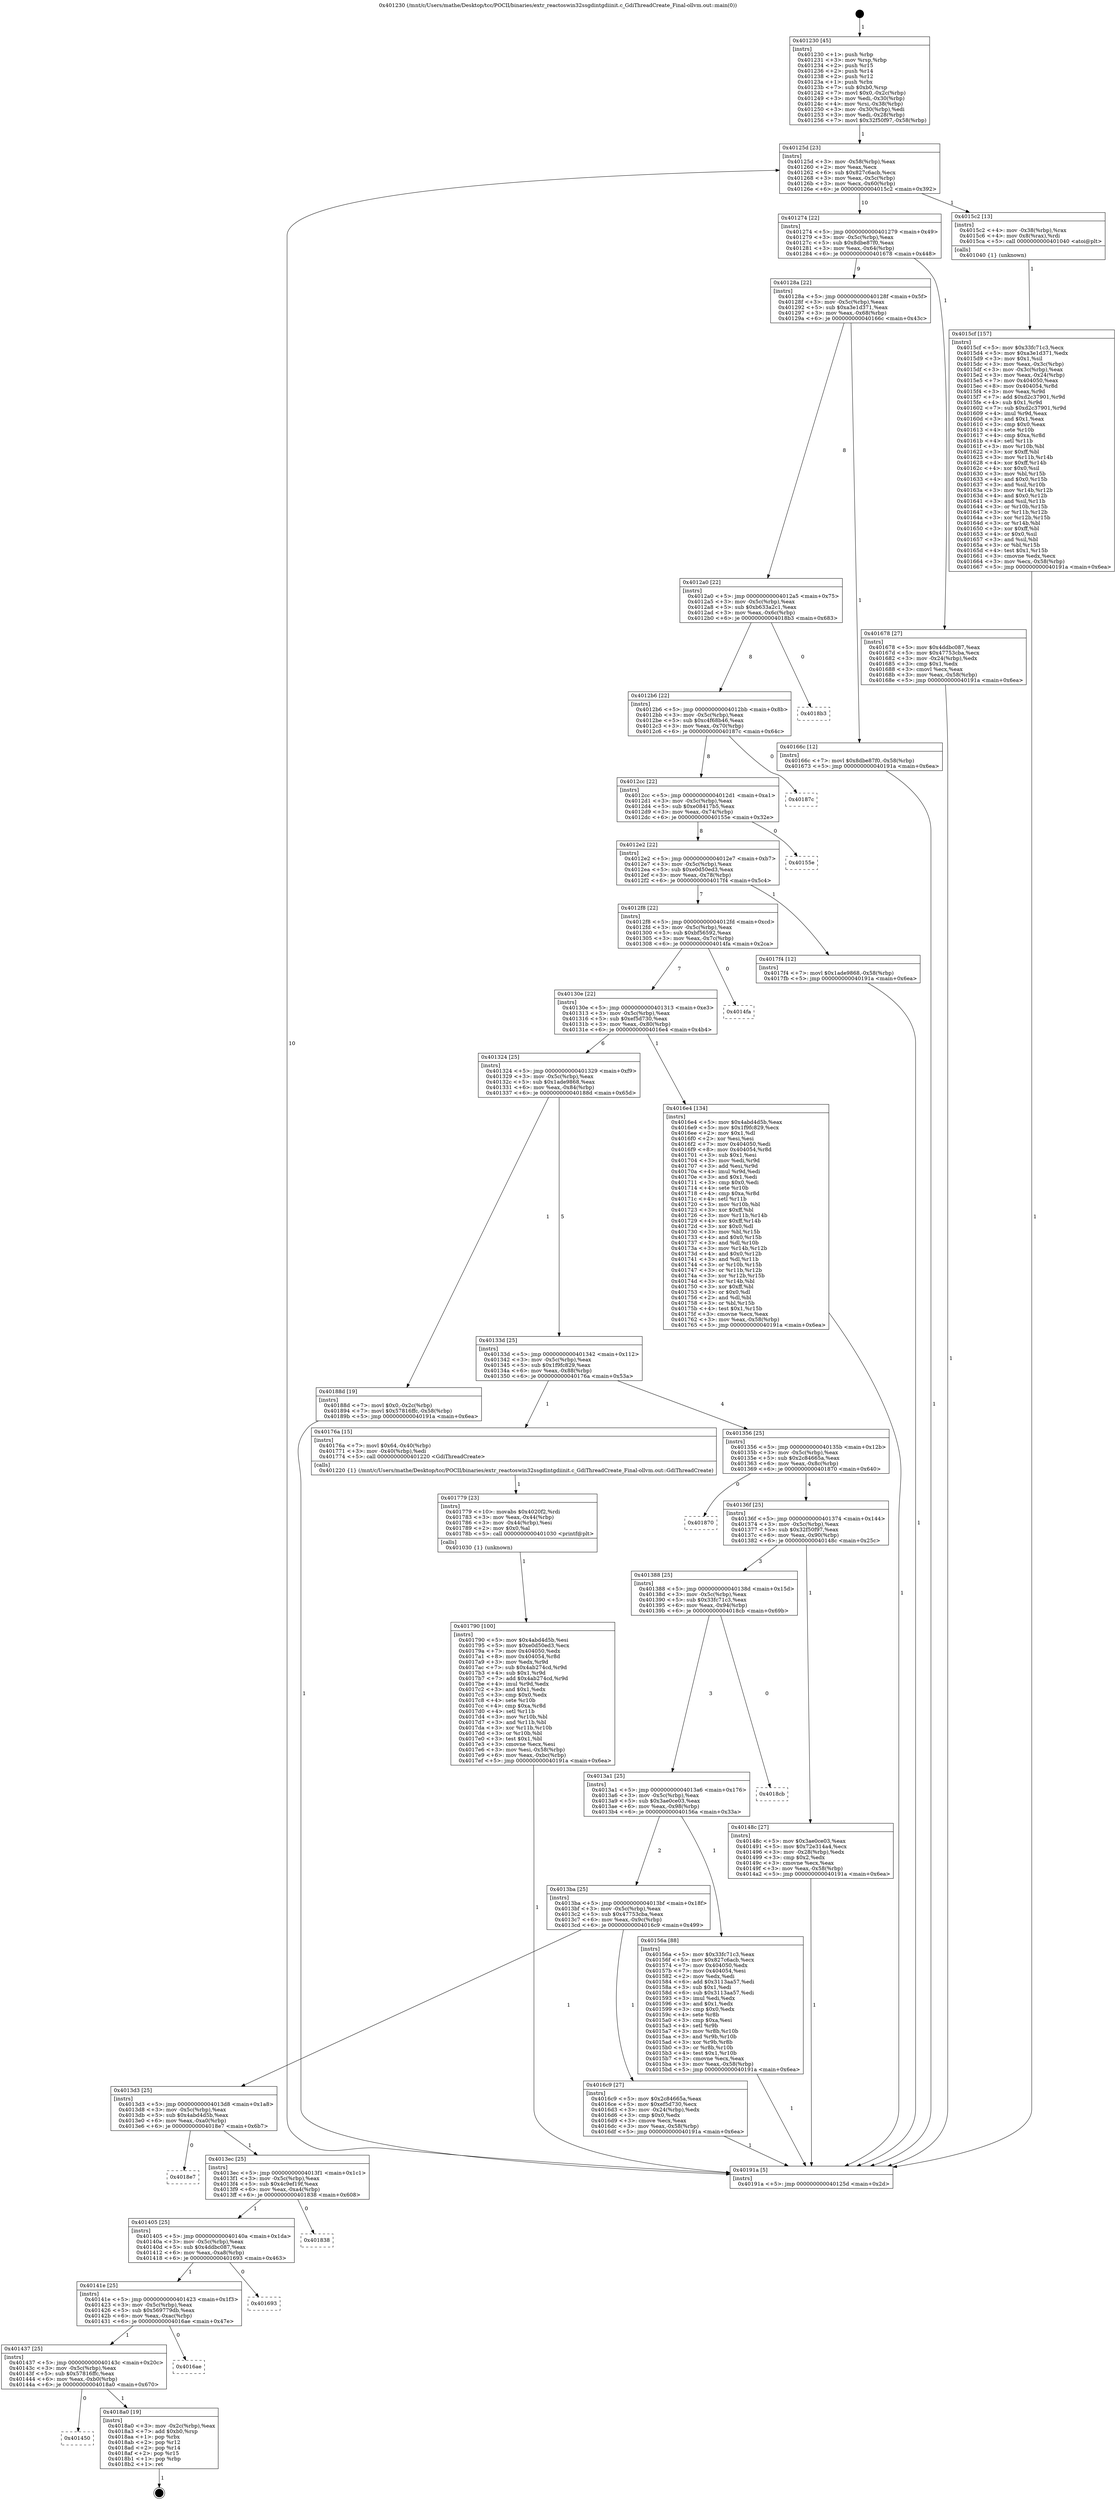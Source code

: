 digraph "0x401230" {
  label = "0x401230 (/mnt/c/Users/mathe/Desktop/tcc/POCII/binaries/extr_reactoswin32ssgdintgdiinit.c_GdiThreadCreate_Final-ollvm.out::main(0))"
  labelloc = "t"
  node[shape=record]

  Entry [label="",width=0.3,height=0.3,shape=circle,fillcolor=black,style=filled]
  "0x40125d" [label="{
     0x40125d [23]\l
     | [instrs]\l
     &nbsp;&nbsp;0x40125d \<+3\>: mov -0x58(%rbp),%eax\l
     &nbsp;&nbsp;0x401260 \<+2\>: mov %eax,%ecx\l
     &nbsp;&nbsp;0x401262 \<+6\>: sub $0x827c6acb,%ecx\l
     &nbsp;&nbsp;0x401268 \<+3\>: mov %eax,-0x5c(%rbp)\l
     &nbsp;&nbsp;0x40126b \<+3\>: mov %ecx,-0x60(%rbp)\l
     &nbsp;&nbsp;0x40126e \<+6\>: je 00000000004015c2 \<main+0x392\>\l
  }"]
  "0x4015c2" [label="{
     0x4015c2 [13]\l
     | [instrs]\l
     &nbsp;&nbsp;0x4015c2 \<+4\>: mov -0x38(%rbp),%rax\l
     &nbsp;&nbsp;0x4015c6 \<+4\>: mov 0x8(%rax),%rdi\l
     &nbsp;&nbsp;0x4015ca \<+5\>: call 0000000000401040 \<atoi@plt\>\l
     | [calls]\l
     &nbsp;&nbsp;0x401040 \{1\} (unknown)\l
  }"]
  "0x401274" [label="{
     0x401274 [22]\l
     | [instrs]\l
     &nbsp;&nbsp;0x401274 \<+5\>: jmp 0000000000401279 \<main+0x49\>\l
     &nbsp;&nbsp;0x401279 \<+3\>: mov -0x5c(%rbp),%eax\l
     &nbsp;&nbsp;0x40127c \<+5\>: sub $0x8dbe87f0,%eax\l
     &nbsp;&nbsp;0x401281 \<+3\>: mov %eax,-0x64(%rbp)\l
     &nbsp;&nbsp;0x401284 \<+6\>: je 0000000000401678 \<main+0x448\>\l
  }"]
  Exit [label="",width=0.3,height=0.3,shape=circle,fillcolor=black,style=filled,peripheries=2]
  "0x401678" [label="{
     0x401678 [27]\l
     | [instrs]\l
     &nbsp;&nbsp;0x401678 \<+5\>: mov $0x4ddbc087,%eax\l
     &nbsp;&nbsp;0x40167d \<+5\>: mov $0x47753cba,%ecx\l
     &nbsp;&nbsp;0x401682 \<+3\>: mov -0x24(%rbp),%edx\l
     &nbsp;&nbsp;0x401685 \<+3\>: cmp $0x1,%edx\l
     &nbsp;&nbsp;0x401688 \<+3\>: cmovl %ecx,%eax\l
     &nbsp;&nbsp;0x40168b \<+3\>: mov %eax,-0x58(%rbp)\l
     &nbsp;&nbsp;0x40168e \<+5\>: jmp 000000000040191a \<main+0x6ea\>\l
  }"]
  "0x40128a" [label="{
     0x40128a [22]\l
     | [instrs]\l
     &nbsp;&nbsp;0x40128a \<+5\>: jmp 000000000040128f \<main+0x5f\>\l
     &nbsp;&nbsp;0x40128f \<+3\>: mov -0x5c(%rbp),%eax\l
     &nbsp;&nbsp;0x401292 \<+5\>: sub $0xa3e1d371,%eax\l
     &nbsp;&nbsp;0x401297 \<+3\>: mov %eax,-0x68(%rbp)\l
     &nbsp;&nbsp;0x40129a \<+6\>: je 000000000040166c \<main+0x43c\>\l
  }"]
  "0x401450" [label="{
     0x401450\l
  }", style=dashed]
  "0x40166c" [label="{
     0x40166c [12]\l
     | [instrs]\l
     &nbsp;&nbsp;0x40166c \<+7\>: movl $0x8dbe87f0,-0x58(%rbp)\l
     &nbsp;&nbsp;0x401673 \<+5\>: jmp 000000000040191a \<main+0x6ea\>\l
  }"]
  "0x4012a0" [label="{
     0x4012a0 [22]\l
     | [instrs]\l
     &nbsp;&nbsp;0x4012a0 \<+5\>: jmp 00000000004012a5 \<main+0x75\>\l
     &nbsp;&nbsp;0x4012a5 \<+3\>: mov -0x5c(%rbp),%eax\l
     &nbsp;&nbsp;0x4012a8 \<+5\>: sub $0xb633a2c1,%eax\l
     &nbsp;&nbsp;0x4012ad \<+3\>: mov %eax,-0x6c(%rbp)\l
     &nbsp;&nbsp;0x4012b0 \<+6\>: je 00000000004018b3 \<main+0x683\>\l
  }"]
  "0x4018a0" [label="{
     0x4018a0 [19]\l
     | [instrs]\l
     &nbsp;&nbsp;0x4018a0 \<+3\>: mov -0x2c(%rbp),%eax\l
     &nbsp;&nbsp;0x4018a3 \<+7\>: add $0xb0,%rsp\l
     &nbsp;&nbsp;0x4018aa \<+1\>: pop %rbx\l
     &nbsp;&nbsp;0x4018ab \<+2\>: pop %r12\l
     &nbsp;&nbsp;0x4018ad \<+2\>: pop %r14\l
     &nbsp;&nbsp;0x4018af \<+2\>: pop %r15\l
     &nbsp;&nbsp;0x4018b1 \<+1\>: pop %rbp\l
     &nbsp;&nbsp;0x4018b2 \<+1\>: ret\l
  }"]
  "0x4018b3" [label="{
     0x4018b3\l
  }", style=dashed]
  "0x4012b6" [label="{
     0x4012b6 [22]\l
     | [instrs]\l
     &nbsp;&nbsp;0x4012b6 \<+5\>: jmp 00000000004012bb \<main+0x8b\>\l
     &nbsp;&nbsp;0x4012bb \<+3\>: mov -0x5c(%rbp),%eax\l
     &nbsp;&nbsp;0x4012be \<+5\>: sub $0xc4f68b46,%eax\l
     &nbsp;&nbsp;0x4012c3 \<+3\>: mov %eax,-0x70(%rbp)\l
     &nbsp;&nbsp;0x4012c6 \<+6\>: je 000000000040187c \<main+0x64c\>\l
  }"]
  "0x401437" [label="{
     0x401437 [25]\l
     | [instrs]\l
     &nbsp;&nbsp;0x401437 \<+5\>: jmp 000000000040143c \<main+0x20c\>\l
     &nbsp;&nbsp;0x40143c \<+3\>: mov -0x5c(%rbp),%eax\l
     &nbsp;&nbsp;0x40143f \<+5\>: sub $0x57816ffc,%eax\l
     &nbsp;&nbsp;0x401444 \<+6\>: mov %eax,-0xb0(%rbp)\l
     &nbsp;&nbsp;0x40144a \<+6\>: je 00000000004018a0 \<main+0x670\>\l
  }"]
  "0x40187c" [label="{
     0x40187c\l
  }", style=dashed]
  "0x4012cc" [label="{
     0x4012cc [22]\l
     | [instrs]\l
     &nbsp;&nbsp;0x4012cc \<+5\>: jmp 00000000004012d1 \<main+0xa1\>\l
     &nbsp;&nbsp;0x4012d1 \<+3\>: mov -0x5c(%rbp),%eax\l
     &nbsp;&nbsp;0x4012d4 \<+5\>: sub $0xe08417b5,%eax\l
     &nbsp;&nbsp;0x4012d9 \<+3\>: mov %eax,-0x74(%rbp)\l
     &nbsp;&nbsp;0x4012dc \<+6\>: je 000000000040155e \<main+0x32e\>\l
  }"]
  "0x4016ae" [label="{
     0x4016ae\l
  }", style=dashed]
  "0x40155e" [label="{
     0x40155e\l
  }", style=dashed]
  "0x4012e2" [label="{
     0x4012e2 [22]\l
     | [instrs]\l
     &nbsp;&nbsp;0x4012e2 \<+5\>: jmp 00000000004012e7 \<main+0xb7\>\l
     &nbsp;&nbsp;0x4012e7 \<+3\>: mov -0x5c(%rbp),%eax\l
     &nbsp;&nbsp;0x4012ea \<+5\>: sub $0xe0d50ed3,%eax\l
     &nbsp;&nbsp;0x4012ef \<+3\>: mov %eax,-0x78(%rbp)\l
     &nbsp;&nbsp;0x4012f2 \<+6\>: je 00000000004017f4 \<main+0x5c4\>\l
  }"]
  "0x40141e" [label="{
     0x40141e [25]\l
     | [instrs]\l
     &nbsp;&nbsp;0x40141e \<+5\>: jmp 0000000000401423 \<main+0x1f3\>\l
     &nbsp;&nbsp;0x401423 \<+3\>: mov -0x5c(%rbp),%eax\l
     &nbsp;&nbsp;0x401426 \<+5\>: sub $0x569779db,%eax\l
     &nbsp;&nbsp;0x40142b \<+6\>: mov %eax,-0xac(%rbp)\l
     &nbsp;&nbsp;0x401431 \<+6\>: je 00000000004016ae \<main+0x47e\>\l
  }"]
  "0x4017f4" [label="{
     0x4017f4 [12]\l
     | [instrs]\l
     &nbsp;&nbsp;0x4017f4 \<+7\>: movl $0x1ade9868,-0x58(%rbp)\l
     &nbsp;&nbsp;0x4017fb \<+5\>: jmp 000000000040191a \<main+0x6ea\>\l
  }"]
  "0x4012f8" [label="{
     0x4012f8 [22]\l
     | [instrs]\l
     &nbsp;&nbsp;0x4012f8 \<+5\>: jmp 00000000004012fd \<main+0xcd\>\l
     &nbsp;&nbsp;0x4012fd \<+3\>: mov -0x5c(%rbp),%eax\l
     &nbsp;&nbsp;0x401300 \<+5\>: sub $0xbf56592,%eax\l
     &nbsp;&nbsp;0x401305 \<+3\>: mov %eax,-0x7c(%rbp)\l
     &nbsp;&nbsp;0x401308 \<+6\>: je 00000000004014fa \<main+0x2ca\>\l
  }"]
  "0x401693" [label="{
     0x401693\l
  }", style=dashed]
  "0x4014fa" [label="{
     0x4014fa\l
  }", style=dashed]
  "0x40130e" [label="{
     0x40130e [22]\l
     | [instrs]\l
     &nbsp;&nbsp;0x40130e \<+5\>: jmp 0000000000401313 \<main+0xe3\>\l
     &nbsp;&nbsp;0x401313 \<+3\>: mov -0x5c(%rbp),%eax\l
     &nbsp;&nbsp;0x401316 \<+5\>: sub $0xef5d730,%eax\l
     &nbsp;&nbsp;0x40131b \<+3\>: mov %eax,-0x80(%rbp)\l
     &nbsp;&nbsp;0x40131e \<+6\>: je 00000000004016e4 \<main+0x4b4\>\l
  }"]
  "0x401405" [label="{
     0x401405 [25]\l
     | [instrs]\l
     &nbsp;&nbsp;0x401405 \<+5\>: jmp 000000000040140a \<main+0x1da\>\l
     &nbsp;&nbsp;0x40140a \<+3\>: mov -0x5c(%rbp),%eax\l
     &nbsp;&nbsp;0x40140d \<+5\>: sub $0x4ddbc087,%eax\l
     &nbsp;&nbsp;0x401412 \<+6\>: mov %eax,-0xa8(%rbp)\l
     &nbsp;&nbsp;0x401418 \<+6\>: je 0000000000401693 \<main+0x463\>\l
  }"]
  "0x4016e4" [label="{
     0x4016e4 [134]\l
     | [instrs]\l
     &nbsp;&nbsp;0x4016e4 \<+5\>: mov $0x4abd4d5b,%eax\l
     &nbsp;&nbsp;0x4016e9 \<+5\>: mov $0x1f9fc829,%ecx\l
     &nbsp;&nbsp;0x4016ee \<+2\>: mov $0x1,%dl\l
     &nbsp;&nbsp;0x4016f0 \<+2\>: xor %esi,%esi\l
     &nbsp;&nbsp;0x4016f2 \<+7\>: mov 0x404050,%edi\l
     &nbsp;&nbsp;0x4016f9 \<+8\>: mov 0x404054,%r8d\l
     &nbsp;&nbsp;0x401701 \<+3\>: sub $0x1,%esi\l
     &nbsp;&nbsp;0x401704 \<+3\>: mov %edi,%r9d\l
     &nbsp;&nbsp;0x401707 \<+3\>: add %esi,%r9d\l
     &nbsp;&nbsp;0x40170a \<+4\>: imul %r9d,%edi\l
     &nbsp;&nbsp;0x40170e \<+3\>: and $0x1,%edi\l
     &nbsp;&nbsp;0x401711 \<+3\>: cmp $0x0,%edi\l
     &nbsp;&nbsp;0x401714 \<+4\>: sete %r10b\l
     &nbsp;&nbsp;0x401718 \<+4\>: cmp $0xa,%r8d\l
     &nbsp;&nbsp;0x40171c \<+4\>: setl %r11b\l
     &nbsp;&nbsp;0x401720 \<+3\>: mov %r10b,%bl\l
     &nbsp;&nbsp;0x401723 \<+3\>: xor $0xff,%bl\l
     &nbsp;&nbsp;0x401726 \<+3\>: mov %r11b,%r14b\l
     &nbsp;&nbsp;0x401729 \<+4\>: xor $0xff,%r14b\l
     &nbsp;&nbsp;0x40172d \<+3\>: xor $0x0,%dl\l
     &nbsp;&nbsp;0x401730 \<+3\>: mov %bl,%r15b\l
     &nbsp;&nbsp;0x401733 \<+4\>: and $0x0,%r15b\l
     &nbsp;&nbsp;0x401737 \<+3\>: and %dl,%r10b\l
     &nbsp;&nbsp;0x40173a \<+3\>: mov %r14b,%r12b\l
     &nbsp;&nbsp;0x40173d \<+4\>: and $0x0,%r12b\l
     &nbsp;&nbsp;0x401741 \<+3\>: and %dl,%r11b\l
     &nbsp;&nbsp;0x401744 \<+3\>: or %r10b,%r15b\l
     &nbsp;&nbsp;0x401747 \<+3\>: or %r11b,%r12b\l
     &nbsp;&nbsp;0x40174a \<+3\>: xor %r12b,%r15b\l
     &nbsp;&nbsp;0x40174d \<+3\>: or %r14b,%bl\l
     &nbsp;&nbsp;0x401750 \<+3\>: xor $0xff,%bl\l
     &nbsp;&nbsp;0x401753 \<+3\>: or $0x0,%dl\l
     &nbsp;&nbsp;0x401756 \<+2\>: and %dl,%bl\l
     &nbsp;&nbsp;0x401758 \<+3\>: or %bl,%r15b\l
     &nbsp;&nbsp;0x40175b \<+4\>: test $0x1,%r15b\l
     &nbsp;&nbsp;0x40175f \<+3\>: cmovne %ecx,%eax\l
     &nbsp;&nbsp;0x401762 \<+3\>: mov %eax,-0x58(%rbp)\l
     &nbsp;&nbsp;0x401765 \<+5\>: jmp 000000000040191a \<main+0x6ea\>\l
  }"]
  "0x401324" [label="{
     0x401324 [25]\l
     | [instrs]\l
     &nbsp;&nbsp;0x401324 \<+5\>: jmp 0000000000401329 \<main+0xf9\>\l
     &nbsp;&nbsp;0x401329 \<+3\>: mov -0x5c(%rbp),%eax\l
     &nbsp;&nbsp;0x40132c \<+5\>: sub $0x1ade9868,%eax\l
     &nbsp;&nbsp;0x401331 \<+6\>: mov %eax,-0x84(%rbp)\l
     &nbsp;&nbsp;0x401337 \<+6\>: je 000000000040188d \<main+0x65d\>\l
  }"]
  "0x401838" [label="{
     0x401838\l
  }", style=dashed]
  "0x40188d" [label="{
     0x40188d [19]\l
     | [instrs]\l
     &nbsp;&nbsp;0x40188d \<+7\>: movl $0x0,-0x2c(%rbp)\l
     &nbsp;&nbsp;0x401894 \<+7\>: movl $0x57816ffc,-0x58(%rbp)\l
     &nbsp;&nbsp;0x40189b \<+5\>: jmp 000000000040191a \<main+0x6ea\>\l
  }"]
  "0x40133d" [label="{
     0x40133d [25]\l
     | [instrs]\l
     &nbsp;&nbsp;0x40133d \<+5\>: jmp 0000000000401342 \<main+0x112\>\l
     &nbsp;&nbsp;0x401342 \<+3\>: mov -0x5c(%rbp),%eax\l
     &nbsp;&nbsp;0x401345 \<+5\>: sub $0x1f9fc829,%eax\l
     &nbsp;&nbsp;0x40134a \<+6\>: mov %eax,-0x88(%rbp)\l
     &nbsp;&nbsp;0x401350 \<+6\>: je 000000000040176a \<main+0x53a\>\l
  }"]
  "0x4013ec" [label="{
     0x4013ec [25]\l
     | [instrs]\l
     &nbsp;&nbsp;0x4013ec \<+5\>: jmp 00000000004013f1 \<main+0x1c1\>\l
     &nbsp;&nbsp;0x4013f1 \<+3\>: mov -0x5c(%rbp),%eax\l
     &nbsp;&nbsp;0x4013f4 \<+5\>: sub $0x4c9ef19f,%eax\l
     &nbsp;&nbsp;0x4013f9 \<+6\>: mov %eax,-0xa4(%rbp)\l
     &nbsp;&nbsp;0x4013ff \<+6\>: je 0000000000401838 \<main+0x608\>\l
  }"]
  "0x40176a" [label="{
     0x40176a [15]\l
     | [instrs]\l
     &nbsp;&nbsp;0x40176a \<+7\>: movl $0x64,-0x40(%rbp)\l
     &nbsp;&nbsp;0x401771 \<+3\>: mov -0x40(%rbp),%edi\l
     &nbsp;&nbsp;0x401774 \<+5\>: call 0000000000401220 \<GdiThreadCreate\>\l
     | [calls]\l
     &nbsp;&nbsp;0x401220 \{1\} (/mnt/c/Users/mathe/Desktop/tcc/POCII/binaries/extr_reactoswin32ssgdintgdiinit.c_GdiThreadCreate_Final-ollvm.out::GdiThreadCreate)\l
  }"]
  "0x401356" [label="{
     0x401356 [25]\l
     | [instrs]\l
     &nbsp;&nbsp;0x401356 \<+5\>: jmp 000000000040135b \<main+0x12b\>\l
     &nbsp;&nbsp;0x40135b \<+3\>: mov -0x5c(%rbp),%eax\l
     &nbsp;&nbsp;0x40135e \<+5\>: sub $0x2c84665a,%eax\l
     &nbsp;&nbsp;0x401363 \<+6\>: mov %eax,-0x8c(%rbp)\l
     &nbsp;&nbsp;0x401369 \<+6\>: je 0000000000401870 \<main+0x640\>\l
  }"]
  "0x4018e7" [label="{
     0x4018e7\l
  }", style=dashed]
  "0x401870" [label="{
     0x401870\l
  }", style=dashed]
  "0x40136f" [label="{
     0x40136f [25]\l
     | [instrs]\l
     &nbsp;&nbsp;0x40136f \<+5\>: jmp 0000000000401374 \<main+0x144\>\l
     &nbsp;&nbsp;0x401374 \<+3\>: mov -0x5c(%rbp),%eax\l
     &nbsp;&nbsp;0x401377 \<+5\>: sub $0x32f50f97,%eax\l
     &nbsp;&nbsp;0x40137c \<+6\>: mov %eax,-0x90(%rbp)\l
     &nbsp;&nbsp;0x401382 \<+6\>: je 000000000040148c \<main+0x25c\>\l
  }"]
  "0x401790" [label="{
     0x401790 [100]\l
     | [instrs]\l
     &nbsp;&nbsp;0x401790 \<+5\>: mov $0x4abd4d5b,%esi\l
     &nbsp;&nbsp;0x401795 \<+5\>: mov $0xe0d50ed3,%ecx\l
     &nbsp;&nbsp;0x40179a \<+7\>: mov 0x404050,%edx\l
     &nbsp;&nbsp;0x4017a1 \<+8\>: mov 0x404054,%r8d\l
     &nbsp;&nbsp;0x4017a9 \<+3\>: mov %edx,%r9d\l
     &nbsp;&nbsp;0x4017ac \<+7\>: sub $0x4ab274cd,%r9d\l
     &nbsp;&nbsp;0x4017b3 \<+4\>: sub $0x1,%r9d\l
     &nbsp;&nbsp;0x4017b7 \<+7\>: add $0x4ab274cd,%r9d\l
     &nbsp;&nbsp;0x4017be \<+4\>: imul %r9d,%edx\l
     &nbsp;&nbsp;0x4017c2 \<+3\>: and $0x1,%edx\l
     &nbsp;&nbsp;0x4017c5 \<+3\>: cmp $0x0,%edx\l
     &nbsp;&nbsp;0x4017c8 \<+4\>: sete %r10b\l
     &nbsp;&nbsp;0x4017cc \<+4\>: cmp $0xa,%r8d\l
     &nbsp;&nbsp;0x4017d0 \<+4\>: setl %r11b\l
     &nbsp;&nbsp;0x4017d4 \<+3\>: mov %r10b,%bl\l
     &nbsp;&nbsp;0x4017d7 \<+3\>: and %r11b,%bl\l
     &nbsp;&nbsp;0x4017da \<+3\>: xor %r11b,%r10b\l
     &nbsp;&nbsp;0x4017dd \<+3\>: or %r10b,%bl\l
     &nbsp;&nbsp;0x4017e0 \<+3\>: test $0x1,%bl\l
     &nbsp;&nbsp;0x4017e3 \<+3\>: cmovne %ecx,%esi\l
     &nbsp;&nbsp;0x4017e6 \<+3\>: mov %esi,-0x58(%rbp)\l
     &nbsp;&nbsp;0x4017e9 \<+6\>: mov %eax,-0xbc(%rbp)\l
     &nbsp;&nbsp;0x4017ef \<+5\>: jmp 000000000040191a \<main+0x6ea\>\l
  }"]
  "0x40148c" [label="{
     0x40148c [27]\l
     | [instrs]\l
     &nbsp;&nbsp;0x40148c \<+5\>: mov $0x3ae0ce03,%eax\l
     &nbsp;&nbsp;0x401491 \<+5\>: mov $0x72e314a4,%ecx\l
     &nbsp;&nbsp;0x401496 \<+3\>: mov -0x28(%rbp),%edx\l
     &nbsp;&nbsp;0x401499 \<+3\>: cmp $0x2,%edx\l
     &nbsp;&nbsp;0x40149c \<+3\>: cmovne %ecx,%eax\l
     &nbsp;&nbsp;0x40149f \<+3\>: mov %eax,-0x58(%rbp)\l
     &nbsp;&nbsp;0x4014a2 \<+5\>: jmp 000000000040191a \<main+0x6ea\>\l
  }"]
  "0x401388" [label="{
     0x401388 [25]\l
     | [instrs]\l
     &nbsp;&nbsp;0x401388 \<+5\>: jmp 000000000040138d \<main+0x15d\>\l
     &nbsp;&nbsp;0x40138d \<+3\>: mov -0x5c(%rbp),%eax\l
     &nbsp;&nbsp;0x401390 \<+5\>: sub $0x33fc71c3,%eax\l
     &nbsp;&nbsp;0x401395 \<+6\>: mov %eax,-0x94(%rbp)\l
     &nbsp;&nbsp;0x40139b \<+6\>: je 00000000004018cb \<main+0x69b\>\l
  }"]
  "0x40191a" [label="{
     0x40191a [5]\l
     | [instrs]\l
     &nbsp;&nbsp;0x40191a \<+5\>: jmp 000000000040125d \<main+0x2d\>\l
  }"]
  "0x401230" [label="{
     0x401230 [45]\l
     | [instrs]\l
     &nbsp;&nbsp;0x401230 \<+1\>: push %rbp\l
     &nbsp;&nbsp;0x401231 \<+3\>: mov %rsp,%rbp\l
     &nbsp;&nbsp;0x401234 \<+2\>: push %r15\l
     &nbsp;&nbsp;0x401236 \<+2\>: push %r14\l
     &nbsp;&nbsp;0x401238 \<+2\>: push %r12\l
     &nbsp;&nbsp;0x40123a \<+1\>: push %rbx\l
     &nbsp;&nbsp;0x40123b \<+7\>: sub $0xb0,%rsp\l
     &nbsp;&nbsp;0x401242 \<+7\>: movl $0x0,-0x2c(%rbp)\l
     &nbsp;&nbsp;0x401249 \<+3\>: mov %edi,-0x30(%rbp)\l
     &nbsp;&nbsp;0x40124c \<+4\>: mov %rsi,-0x38(%rbp)\l
     &nbsp;&nbsp;0x401250 \<+3\>: mov -0x30(%rbp),%edi\l
     &nbsp;&nbsp;0x401253 \<+3\>: mov %edi,-0x28(%rbp)\l
     &nbsp;&nbsp;0x401256 \<+7\>: movl $0x32f50f97,-0x58(%rbp)\l
  }"]
  "0x401779" [label="{
     0x401779 [23]\l
     | [instrs]\l
     &nbsp;&nbsp;0x401779 \<+10\>: movabs $0x4020f2,%rdi\l
     &nbsp;&nbsp;0x401783 \<+3\>: mov %eax,-0x44(%rbp)\l
     &nbsp;&nbsp;0x401786 \<+3\>: mov -0x44(%rbp),%esi\l
     &nbsp;&nbsp;0x401789 \<+2\>: mov $0x0,%al\l
     &nbsp;&nbsp;0x40178b \<+5\>: call 0000000000401030 \<printf@plt\>\l
     | [calls]\l
     &nbsp;&nbsp;0x401030 \{1\} (unknown)\l
  }"]
  "0x4018cb" [label="{
     0x4018cb\l
  }", style=dashed]
  "0x4013a1" [label="{
     0x4013a1 [25]\l
     | [instrs]\l
     &nbsp;&nbsp;0x4013a1 \<+5\>: jmp 00000000004013a6 \<main+0x176\>\l
     &nbsp;&nbsp;0x4013a6 \<+3\>: mov -0x5c(%rbp),%eax\l
     &nbsp;&nbsp;0x4013a9 \<+5\>: sub $0x3ae0ce03,%eax\l
     &nbsp;&nbsp;0x4013ae \<+6\>: mov %eax,-0x98(%rbp)\l
     &nbsp;&nbsp;0x4013b4 \<+6\>: je 000000000040156a \<main+0x33a\>\l
  }"]
  "0x4013d3" [label="{
     0x4013d3 [25]\l
     | [instrs]\l
     &nbsp;&nbsp;0x4013d3 \<+5\>: jmp 00000000004013d8 \<main+0x1a8\>\l
     &nbsp;&nbsp;0x4013d8 \<+3\>: mov -0x5c(%rbp),%eax\l
     &nbsp;&nbsp;0x4013db \<+5\>: sub $0x4abd4d5b,%eax\l
     &nbsp;&nbsp;0x4013e0 \<+6\>: mov %eax,-0xa0(%rbp)\l
     &nbsp;&nbsp;0x4013e6 \<+6\>: je 00000000004018e7 \<main+0x6b7\>\l
  }"]
  "0x40156a" [label="{
     0x40156a [88]\l
     | [instrs]\l
     &nbsp;&nbsp;0x40156a \<+5\>: mov $0x33fc71c3,%eax\l
     &nbsp;&nbsp;0x40156f \<+5\>: mov $0x827c6acb,%ecx\l
     &nbsp;&nbsp;0x401574 \<+7\>: mov 0x404050,%edx\l
     &nbsp;&nbsp;0x40157b \<+7\>: mov 0x404054,%esi\l
     &nbsp;&nbsp;0x401582 \<+2\>: mov %edx,%edi\l
     &nbsp;&nbsp;0x401584 \<+6\>: add $0x3113aa57,%edi\l
     &nbsp;&nbsp;0x40158a \<+3\>: sub $0x1,%edi\l
     &nbsp;&nbsp;0x40158d \<+6\>: sub $0x3113aa57,%edi\l
     &nbsp;&nbsp;0x401593 \<+3\>: imul %edi,%edx\l
     &nbsp;&nbsp;0x401596 \<+3\>: and $0x1,%edx\l
     &nbsp;&nbsp;0x401599 \<+3\>: cmp $0x0,%edx\l
     &nbsp;&nbsp;0x40159c \<+4\>: sete %r8b\l
     &nbsp;&nbsp;0x4015a0 \<+3\>: cmp $0xa,%esi\l
     &nbsp;&nbsp;0x4015a3 \<+4\>: setl %r9b\l
     &nbsp;&nbsp;0x4015a7 \<+3\>: mov %r8b,%r10b\l
     &nbsp;&nbsp;0x4015aa \<+3\>: and %r9b,%r10b\l
     &nbsp;&nbsp;0x4015ad \<+3\>: xor %r9b,%r8b\l
     &nbsp;&nbsp;0x4015b0 \<+3\>: or %r8b,%r10b\l
     &nbsp;&nbsp;0x4015b3 \<+4\>: test $0x1,%r10b\l
     &nbsp;&nbsp;0x4015b7 \<+3\>: cmovne %ecx,%eax\l
     &nbsp;&nbsp;0x4015ba \<+3\>: mov %eax,-0x58(%rbp)\l
     &nbsp;&nbsp;0x4015bd \<+5\>: jmp 000000000040191a \<main+0x6ea\>\l
  }"]
  "0x4013ba" [label="{
     0x4013ba [25]\l
     | [instrs]\l
     &nbsp;&nbsp;0x4013ba \<+5\>: jmp 00000000004013bf \<main+0x18f\>\l
     &nbsp;&nbsp;0x4013bf \<+3\>: mov -0x5c(%rbp),%eax\l
     &nbsp;&nbsp;0x4013c2 \<+5\>: sub $0x47753cba,%eax\l
     &nbsp;&nbsp;0x4013c7 \<+6\>: mov %eax,-0x9c(%rbp)\l
     &nbsp;&nbsp;0x4013cd \<+6\>: je 00000000004016c9 \<main+0x499\>\l
  }"]
  "0x4015cf" [label="{
     0x4015cf [157]\l
     | [instrs]\l
     &nbsp;&nbsp;0x4015cf \<+5\>: mov $0x33fc71c3,%ecx\l
     &nbsp;&nbsp;0x4015d4 \<+5\>: mov $0xa3e1d371,%edx\l
     &nbsp;&nbsp;0x4015d9 \<+3\>: mov $0x1,%sil\l
     &nbsp;&nbsp;0x4015dc \<+3\>: mov %eax,-0x3c(%rbp)\l
     &nbsp;&nbsp;0x4015df \<+3\>: mov -0x3c(%rbp),%eax\l
     &nbsp;&nbsp;0x4015e2 \<+3\>: mov %eax,-0x24(%rbp)\l
     &nbsp;&nbsp;0x4015e5 \<+7\>: mov 0x404050,%eax\l
     &nbsp;&nbsp;0x4015ec \<+8\>: mov 0x404054,%r8d\l
     &nbsp;&nbsp;0x4015f4 \<+3\>: mov %eax,%r9d\l
     &nbsp;&nbsp;0x4015f7 \<+7\>: add $0xd2c37901,%r9d\l
     &nbsp;&nbsp;0x4015fe \<+4\>: sub $0x1,%r9d\l
     &nbsp;&nbsp;0x401602 \<+7\>: sub $0xd2c37901,%r9d\l
     &nbsp;&nbsp;0x401609 \<+4\>: imul %r9d,%eax\l
     &nbsp;&nbsp;0x40160d \<+3\>: and $0x1,%eax\l
     &nbsp;&nbsp;0x401610 \<+3\>: cmp $0x0,%eax\l
     &nbsp;&nbsp;0x401613 \<+4\>: sete %r10b\l
     &nbsp;&nbsp;0x401617 \<+4\>: cmp $0xa,%r8d\l
     &nbsp;&nbsp;0x40161b \<+4\>: setl %r11b\l
     &nbsp;&nbsp;0x40161f \<+3\>: mov %r10b,%bl\l
     &nbsp;&nbsp;0x401622 \<+3\>: xor $0xff,%bl\l
     &nbsp;&nbsp;0x401625 \<+3\>: mov %r11b,%r14b\l
     &nbsp;&nbsp;0x401628 \<+4\>: xor $0xff,%r14b\l
     &nbsp;&nbsp;0x40162c \<+4\>: xor $0x0,%sil\l
     &nbsp;&nbsp;0x401630 \<+3\>: mov %bl,%r15b\l
     &nbsp;&nbsp;0x401633 \<+4\>: and $0x0,%r15b\l
     &nbsp;&nbsp;0x401637 \<+3\>: and %sil,%r10b\l
     &nbsp;&nbsp;0x40163a \<+3\>: mov %r14b,%r12b\l
     &nbsp;&nbsp;0x40163d \<+4\>: and $0x0,%r12b\l
     &nbsp;&nbsp;0x401641 \<+3\>: and %sil,%r11b\l
     &nbsp;&nbsp;0x401644 \<+3\>: or %r10b,%r15b\l
     &nbsp;&nbsp;0x401647 \<+3\>: or %r11b,%r12b\l
     &nbsp;&nbsp;0x40164a \<+3\>: xor %r12b,%r15b\l
     &nbsp;&nbsp;0x40164d \<+3\>: or %r14b,%bl\l
     &nbsp;&nbsp;0x401650 \<+3\>: xor $0xff,%bl\l
     &nbsp;&nbsp;0x401653 \<+4\>: or $0x0,%sil\l
     &nbsp;&nbsp;0x401657 \<+3\>: and %sil,%bl\l
     &nbsp;&nbsp;0x40165a \<+3\>: or %bl,%r15b\l
     &nbsp;&nbsp;0x40165d \<+4\>: test $0x1,%r15b\l
     &nbsp;&nbsp;0x401661 \<+3\>: cmovne %edx,%ecx\l
     &nbsp;&nbsp;0x401664 \<+3\>: mov %ecx,-0x58(%rbp)\l
     &nbsp;&nbsp;0x401667 \<+5\>: jmp 000000000040191a \<main+0x6ea\>\l
  }"]
  "0x4016c9" [label="{
     0x4016c9 [27]\l
     | [instrs]\l
     &nbsp;&nbsp;0x4016c9 \<+5\>: mov $0x2c84665a,%eax\l
     &nbsp;&nbsp;0x4016ce \<+5\>: mov $0xef5d730,%ecx\l
     &nbsp;&nbsp;0x4016d3 \<+3\>: mov -0x24(%rbp),%edx\l
     &nbsp;&nbsp;0x4016d6 \<+3\>: cmp $0x0,%edx\l
     &nbsp;&nbsp;0x4016d9 \<+3\>: cmove %ecx,%eax\l
     &nbsp;&nbsp;0x4016dc \<+3\>: mov %eax,-0x58(%rbp)\l
     &nbsp;&nbsp;0x4016df \<+5\>: jmp 000000000040191a \<main+0x6ea\>\l
  }"]
  Entry -> "0x401230" [label=" 1"]
  "0x40125d" -> "0x4015c2" [label=" 1"]
  "0x40125d" -> "0x401274" [label=" 10"]
  "0x4018a0" -> Exit [label=" 1"]
  "0x401274" -> "0x401678" [label=" 1"]
  "0x401274" -> "0x40128a" [label=" 9"]
  "0x401437" -> "0x401450" [label=" 0"]
  "0x40128a" -> "0x40166c" [label=" 1"]
  "0x40128a" -> "0x4012a0" [label=" 8"]
  "0x401437" -> "0x4018a0" [label=" 1"]
  "0x4012a0" -> "0x4018b3" [label=" 0"]
  "0x4012a0" -> "0x4012b6" [label=" 8"]
  "0x40141e" -> "0x401437" [label=" 1"]
  "0x4012b6" -> "0x40187c" [label=" 0"]
  "0x4012b6" -> "0x4012cc" [label=" 8"]
  "0x40141e" -> "0x4016ae" [label=" 0"]
  "0x4012cc" -> "0x40155e" [label=" 0"]
  "0x4012cc" -> "0x4012e2" [label=" 8"]
  "0x401405" -> "0x40141e" [label=" 1"]
  "0x4012e2" -> "0x4017f4" [label=" 1"]
  "0x4012e2" -> "0x4012f8" [label=" 7"]
  "0x401405" -> "0x401693" [label=" 0"]
  "0x4012f8" -> "0x4014fa" [label=" 0"]
  "0x4012f8" -> "0x40130e" [label=" 7"]
  "0x4013ec" -> "0x401405" [label=" 1"]
  "0x40130e" -> "0x4016e4" [label=" 1"]
  "0x40130e" -> "0x401324" [label=" 6"]
  "0x4013ec" -> "0x401838" [label=" 0"]
  "0x401324" -> "0x40188d" [label=" 1"]
  "0x401324" -> "0x40133d" [label=" 5"]
  "0x4013d3" -> "0x4013ec" [label=" 1"]
  "0x40133d" -> "0x40176a" [label=" 1"]
  "0x40133d" -> "0x401356" [label=" 4"]
  "0x4013d3" -> "0x4018e7" [label=" 0"]
  "0x401356" -> "0x401870" [label=" 0"]
  "0x401356" -> "0x40136f" [label=" 4"]
  "0x40188d" -> "0x40191a" [label=" 1"]
  "0x40136f" -> "0x40148c" [label=" 1"]
  "0x40136f" -> "0x401388" [label=" 3"]
  "0x40148c" -> "0x40191a" [label=" 1"]
  "0x401230" -> "0x40125d" [label=" 1"]
  "0x40191a" -> "0x40125d" [label=" 10"]
  "0x4017f4" -> "0x40191a" [label=" 1"]
  "0x401388" -> "0x4018cb" [label=" 0"]
  "0x401388" -> "0x4013a1" [label=" 3"]
  "0x401790" -> "0x40191a" [label=" 1"]
  "0x4013a1" -> "0x40156a" [label=" 1"]
  "0x4013a1" -> "0x4013ba" [label=" 2"]
  "0x40156a" -> "0x40191a" [label=" 1"]
  "0x4015c2" -> "0x4015cf" [label=" 1"]
  "0x4015cf" -> "0x40191a" [label=" 1"]
  "0x40166c" -> "0x40191a" [label=" 1"]
  "0x401678" -> "0x40191a" [label=" 1"]
  "0x401779" -> "0x401790" [label=" 1"]
  "0x4013ba" -> "0x4016c9" [label=" 1"]
  "0x4013ba" -> "0x4013d3" [label=" 1"]
  "0x4016c9" -> "0x40191a" [label=" 1"]
  "0x4016e4" -> "0x40191a" [label=" 1"]
  "0x40176a" -> "0x401779" [label=" 1"]
}
